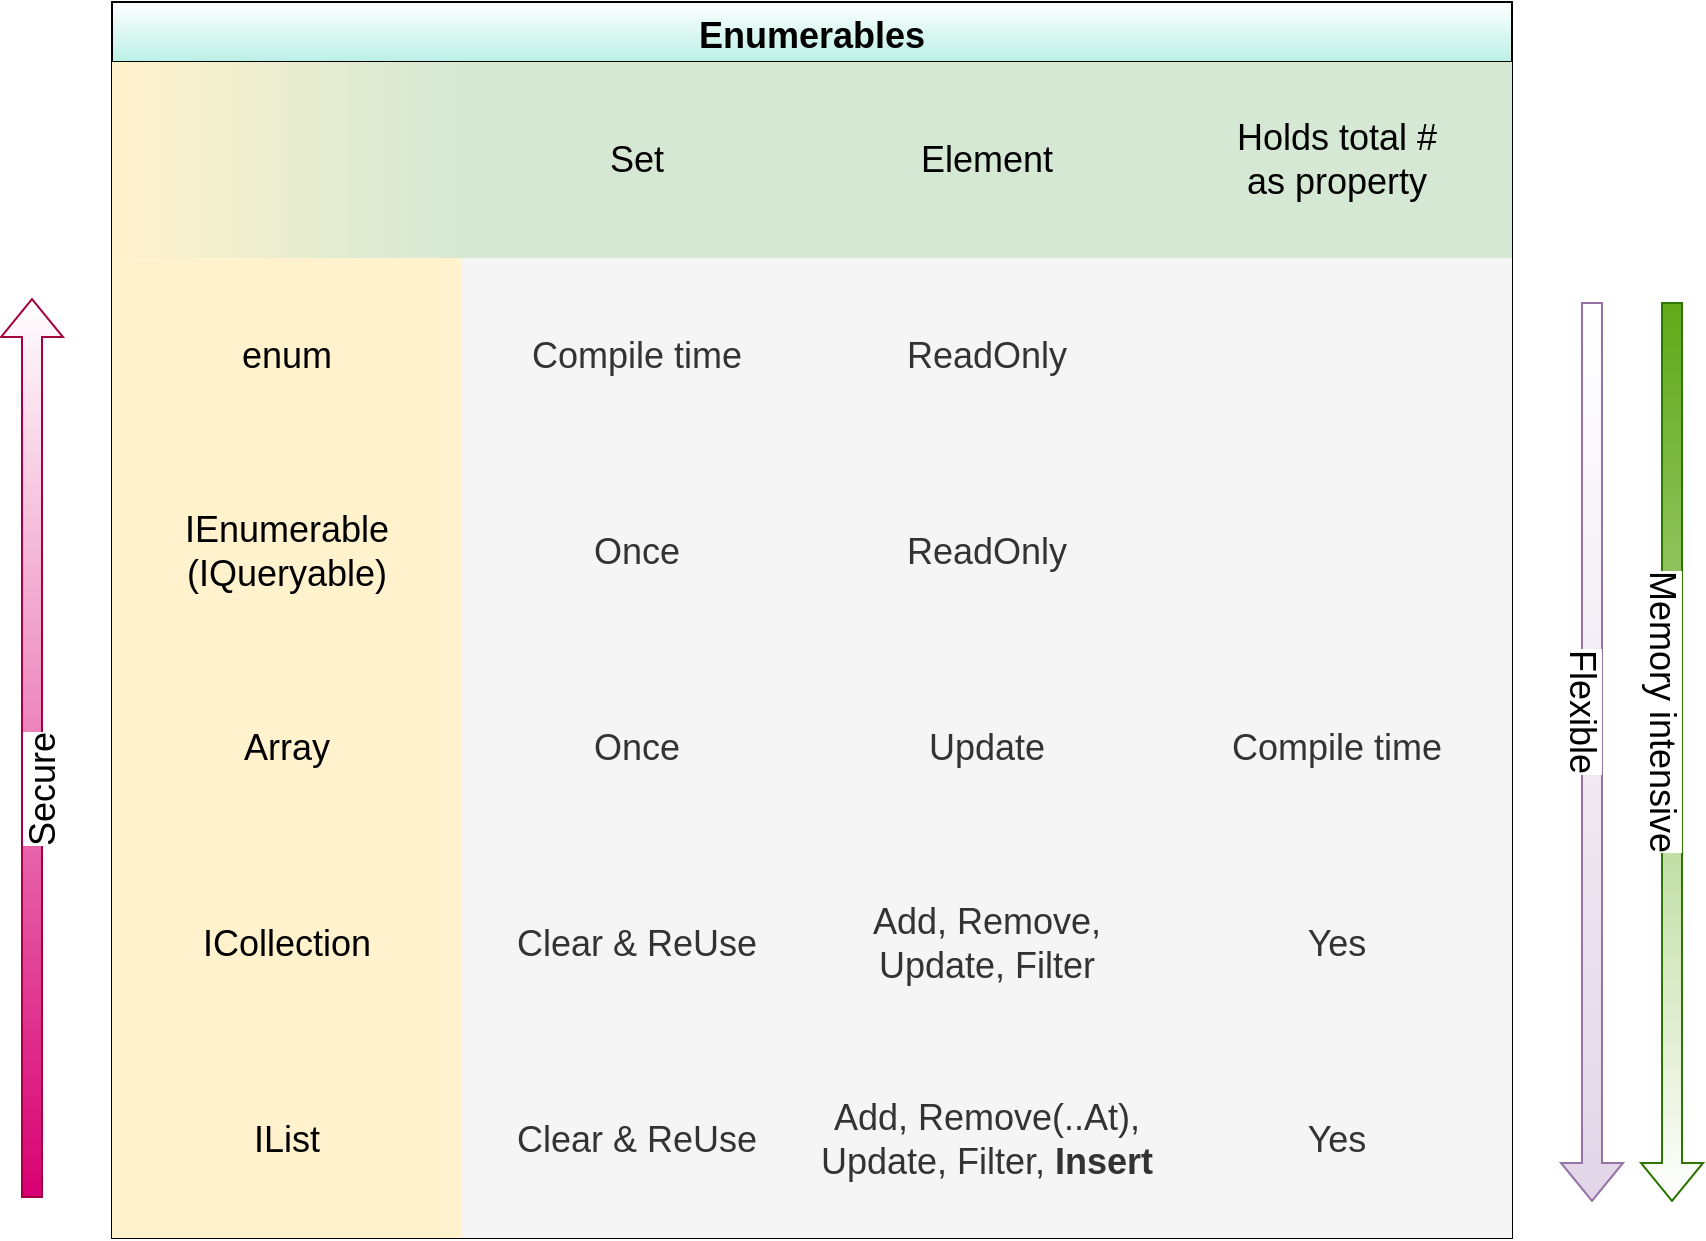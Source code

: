 <mxfile version="16.2.2" type="device"><diagram id="ENJ4QYI0h4XAQvElMASj" name="Page-1"><mxGraphModel dx="1047" dy="713" grid="1" gridSize="10" guides="1" tooltips="1" connect="1" arrows="1" fold="1" page="1" pageScale="1" pageWidth="1654" pageHeight="1169" math="0" shadow="0"><root><mxCell id="0"/><mxCell id="1" parent="0"/><mxCell id="hqyaAVsJIqPO6eZVe2Oo-2" value="Enumerables" style="shape=table;startSize=30;container=1;collapsible=0;childLayout=tableLayout;fontStyle=1;align=center;fontSize=18;swimlaneFillColor=none;gradientColor=#ffffff;fillColor=#BAF0E6;gradientDirection=north;" vertex="1" parent="1"><mxGeometry x="440" y="240" width="700" height="618" as="geometry"/></mxCell><mxCell id="hqyaAVsJIqPO6eZVe2Oo-32" style="shape=tableRow;horizontal=0;startSize=0;swimlaneHead=0;swimlaneBody=0;top=0;left=0;bottom=0;right=0;collapsible=0;dropTarget=0;fillColor=none;points=[[0,0.5],[1,0.5]];portConstraint=eastwest;" vertex="1" parent="hqyaAVsJIqPO6eZVe2Oo-2"><mxGeometry y="30" width="700" height="98" as="geometry"/></mxCell><mxCell id="hqyaAVsJIqPO6eZVe2Oo-33" style="shape=partialRectangle;html=1;whiteSpace=wrap;connectable=0;top=0;left=0;bottom=0;right=0;overflow=hidden;fontSize=18;gradientDirection=west;fillColor=#d5e8d4;strokeColor=#82b366;gradientColor=#FFF2CC;" vertex="1" parent="hqyaAVsJIqPO6eZVe2Oo-32"><mxGeometry width="175" height="98" as="geometry"><mxRectangle width="175" height="98" as="alternateBounds"/></mxGeometry></mxCell><mxCell id="hqyaAVsJIqPO6eZVe2Oo-34" value="Set" style="shape=partialRectangle;html=1;whiteSpace=wrap;connectable=0;fillColor=#d5e8d4;top=0;left=0;bottom=0;right=0;overflow=hidden;fontSize=18;strokeColor=#82b366;" vertex="1" parent="hqyaAVsJIqPO6eZVe2Oo-32"><mxGeometry x="175" width="175" height="98" as="geometry"><mxRectangle width="175" height="98" as="alternateBounds"/></mxGeometry></mxCell><mxCell id="hqyaAVsJIqPO6eZVe2Oo-35" value="Element" style="shape=partialRectangle;html=1;whiteSpace=wrap;connectable=0;fillColor=#d5e8d4;top=0;left=0;bottom=0;right=0;overflow=hidden;fontSize=18;strokeColor=#82b366;" vertex="1" parent="hqyaAVsJIqPO6eZVe2Oo-32"><mxGeometry x="350" width="175" height="98" as="geometry"><mxRectangle width="175" height="98" as="alternateBounds"/></mxGeometry></mxCell><mxCell id="hqyaAVsJIqPO6eZVe2Oo-37" value="Holds total #&lt;br&gt;as property" style="shape=partialRectangle;html=1;whiteSpace=wrap;connectable=0;fillColor=#d5e8d4;top=0;left=0;bottom=0;right=0;overflow=hidden;fontSize=18;strokeColor=#82b366;" vertex="1" parent="hqyaAVsJIqPO6eZVe2Oo-32"><mxGeometry x="525" width="175" height="98" as="geometry"><mxRectangle width="175" height="98" as="alternateBounds"/></mxGeometry></mxCell><mxCell id="hqyaAVsJIqPO6eZVe2Oo-3" value="" style="shape=tableRow;horizontal=0;startSize=0;swimlaneHead=0;swimlaneBody=0;top=0;left=0;bottom=0;right=0;collapsible=0;dropTarget=0;fillColor=none;points=[[0,0.5],[1,0.5]];portConstraint=eastwest;" vertex="1" parent="hqyaAVsJIqPO6eZVe2Oo-2"><mxGeometry y="128" width="700" height="98" as="geometry"/></mxCell><mxCell id="hqyaAVsJIqPO6eZVe2Oo-4" value="&lt;font style=&quot;font-size: 18px&quot;&gt;enum&lt;/font&gt;" style="shape=partialRectangle;html=1;whiteSpace=wrap;connectable=0;fillColor=#fff2cc;top=0;left=0;bottom=0;right=0;overflow=hidden;fontSize=18;strokeColor=#d6b656;" vertex="1" parent="hqyaAVsJIqPO6eZVe2Oo-3"><mxGeometry width="175" height="98" as="geometry"><mxRectangle width="175" height="98" as="alternateBounds"/></mxGeometry></mxCell><mxCell id="hqyaAVsJIqPO6eZVe2Oo-5" value="Compile time" style="shape=partialRectangle;html=1;whiteSpace=wrap;connectable=0;fillColor=#f5f5f5;top=0;left=0;bottom=0;right=0;overflow=hidden;fontSize=18;fontColor=#333333;strokeColor=#666666;" vertex="1" parent="hqyaAVsJIqPO6eZVe2Oo-3"><mxGeometry x="175" width="175" height="98" as="geometry"><mxRectangle width="175" height="98" as="alternateBounds"/></mxGeometry></mxCell><mxCell id="hqyaAVsJIqPO6eZVe2Oo-6" value="ReadOnly" style="shape=partialRectangle;html=1;whiteSpace=wrap;connectable=0;fillColor=#f5f5f5;top=0;left=0;bottom=0;right=0;overflow=hidden;fontSize=18;fontColor=#333333;strokeColor=#666666;" vertex="1" parent="hqyaAVsJIqPO6eZVe2Oo-3"><mxGeometry x="350" width="175" height="98" as="geometry"><mxRectangle width="175" height="98" as="alternateBounds"/></mxGeometry></mxCell><mxCell id="hqyaAVsJIqPO6eZVe2Oo-28" value="" style="shape=partialRectangle;html=1;whiteSpace=wrap;connectable=0;fillColor=#f5f5f5;top=0;left=0;bottom=0;right=0;overflow=hidden;fontSize=18;fontColor=#333333;strokeColor=#666666;" vertex="1" parent="hqyaAVsJIqPO6eZVe2Oo-3"><mxGeometry x="525" width="175" height="98" as="geometry"><mxRectangle width="175" height="98" as="alternateBounds"/></mxGeometry></mxCell><mxCell id="hqyaAVsJIqPO6eZVe2Oo-7" value="" style="shape=tableRow;horizontal=0;startSize=0;swimlaneHead=0;swimlaneBody=0;top=0;left=0;bottom=0;right=0;collapsible=0;dropTarget=0;fillColor=none;points=[[0,0.5],[1,0.5]];portConstraint=eastwest;" vertex="1" parent="hqyaAVsJIqPO6eZVe2Oo-2"><mxGeometry y="226" width="700" height="98" as="geometry"/></mxCell><mxCell id="hqyaAVsJIqPO6eZVe2Oo-8" value="IEnumerable&lt;br&gt;(IQueryable)" style="shape=partialRectangle;html=1;whiteSpace=wrap;connectable=0;fillColor=#fff2cc;top=0;left=0;bottom=0;right=0;overflow=hidden;fontSize=18;strokeColor=#d6b656;" vertex="1" parent="hqyaAVsJIqPO6eZVe2Oo-7"><mxGeometry width="175" height="98" as="geometry"><mxRectangle width="175" height="98" as="alternateBounds"/></mxGeometry></mxCell><mxCell id="hqyaAVsJIqPO6eZVe2Oo-9" value="Once" style="shape=partialRectangle;html=1;whiteSpace=wrap;connectable=0;fillColor=#f5f5f5;top=0;left=0;bottom=0;right=0;overflow=hidden;fontSize=18;fontColor=#333333;strokeColor=#666666;" vertex="1" parent="hqyaAVsJIqPO6eZVe2Oo-7"><mxGeometry x="175" width="175" height="98" as="geometry"><mxRectangle width="175" height="98" as="alternateBounds"/></mxGeometry></mxCell><mxCell id="hqyaAVsJIqPO6eZVe2Oo-10" value="&lt;span&gt;ReadOnly&lt;/span&gt;" style="shape=partialRectangle;html=1;whiteSpace=wrap;connectable=0;fillColor=#f5f5f5;top=0;left=0;bottom=0;right=0;overflow=hidden;fontSize=18;fontColor=#333333;strokeColor=#666666;" vertex="1" parent="hqyaAVsJIqPO6eZVe2Oo-7"><mxGeometry x="350" width="175" height="98" as="geometry"><mxRectangle width="175" height="98" as="alternateBounds"/></mxGeometry></mxCell><mxCell id="hqyaAVsJIqPO6eZVe2Oo-29" value="" style="shape=partialRectangle;html=1;whiteSpace=wrap;connectable=0;fillColor=#f5f5f5;top=0;left=0;bottom=0;right=0;overflow=hidden;fontSize=18;fontColor=#333333;strokeColor=#666666;" vertex="1" parent="hqyaAVsJIqPO6eZVe2Oo-7"><mxGeometry x="525" width="175" height="98" as="geometry"><mxRectangle width="175" height="98" as="alternateBounds"/></mxGeometry></mxCell><mxCell id="hqyaAVsJIqPO6eZVe2Oo-99" style="shape=tableRow;horizontal=0;startSize=0;swimlaneHead=0;swimlaneBody=0;top=0;left=0;bottom=0;right=0;collapsible=0;dropTarget=0;fillColor=none;points=[[0,0.5],[1,0.5]];portConstraint=eastwest;" vertex="1" parent="hqyaAVsJIqPO6eZVe2Oo-2"><mxGeometry y="324" width="700" height="98" as="geometry"/></mxCell><mxCell id="hqyaAVsJIqPO6eZVe2Oo-100" value="Array" style="shape=partialRectangle;html=1;whiteSpace=wrap;connectable=0;fillColor=#fff2cc;top=0;left=0;bottom=0;right=0;overflow=hidden;fontSize=18;strokeColor=#d6b656;" vertex="1" parent="hqyaAVsJIqPO6eZVe2Oo-99"><mxGeometry width="175" height="98" as="geometry"><mxRectangle width="175" height="98" as="alternateBounds"/></mxGeometry></mxCell><mxCell id="hqyaAVsJIqPO6eZVe2Oo-101" value="Once" style="shape=partialRectangle;html=1;whiteSpace=wrap;connectable=0;fillColor=#f5f5f5;top=0;left=0;bottom=0;right=0;overflow=hidden;fontSize=18;fontColor=#333333;strokeColor=#666666;" vertex="1" parent="hqyaAVsJIqPO6eZVe2Oo-99"><mxGeometry x="175" width="175" height="98" as="geometry"><mxRectangle width="175" height="98" as="alternateBounds"/></mxGeometry></mxCell><mxCell id="hqyaAVsJIqPO6eZVe2Oo-102" value="Update" style="shape=partialRectangle;html=1;whiteSpace=wrap;connectable=0;fillColor=#f5f5f5;top=0;left=0;bottom=0;right=0;overflow=hidden;fontSize=18;fontColor=#333333;strokeColor=#666666;" vertex="1" parent="hqyaAVsJIqPO6eZVe2Oo-99"><mxGeometry x="350" width="175" height="98" as="geometry"><mxRectangle width="175" height="98" as="alternateBounds"/></mxGeometry></mxCell><mxCell id="hqyaAVsJIqPO6eZVe2Oo-103" value="Compile time" style="shape=partialRectangle;html=1;whiteSpace=wrap;connectable=0;fillColor=#f5f5f5;top=0;left=0;bottom=0;right=0;overflow=hidden;fontSize=18;fontColor=#333333;strokeColor=#666666;" vertex="1" parent="hqyaAVsJIqPO6eZVe2Oo-99"><mxGeometry x="525" width="175" height="98" as="geometry"><mxRectangle width="175" height="98" as="alternateBounds"/></mxGeometry></mxCell><mxCell id="hqyaAVsJIqPO6eZVe2Oo-11" value="" style="shape=tableRow;horizontal=0;startSize=0;swimlaneHead=0;swimlaneBody=0;top=0;left=0;bottom=0;right=0;collapsible=0;dropTarget=0;fillColor=none;points=[[0,0.5],[1,0.5]];portConstraint=eastwest;" vertex="1" parent="hqyaAVsJIqPO6eZVe2Oo-2"><mxGeometry y="422" width="700" height="98" as="geometry"/></mxCell><mxCell id="hqyaAVsJIqPO6eZVe2Oo-12" value="&lt;font style=&quot;font-size: 18px&quot;&gt;ICollection&lt;br&gt;&lt;/font&gt;" style="shape=partialRectangle;html=1;whiteSpace=wrap;connectable=0;fillColor=#fff2cc;top=0;left=0;bottom=0;right=0;overflow=hidden;fontSize=18;strokeColor=#d6b656;" vertex="1" parent="hqyaAVsJIqPO6eZVe2Oo-11"><mxGeometry width="175" height="98" as="geometry"><mxRectangle width="175" height="98" as="alternateBounds"/></mxGeometry></mxCell><mxCell id="hqyaAVsJIqPO6eZVe2Oo-13" value="&lt;span&gt;Clear &amp;amp; ReUse&lt;/span&gt;" style="shape=partialRectangle;html=1;whiteSpace=wrap;connectable=0;fillColor=#f5f5f5;top=0;left=0;bottom=0;right=0;overflow=hidden;fontSize=18;fontColor=#333333;strokeColor=#666666;" vertex="1" parent="hqyaAVsJIqPO6eZVe2Oo-11"><mxGeometry x="175" width="175" height="98" as="geometry"><mxRectangle width="175" height="98" as="alternateBounds"/></mxGeometry></mxCell><mxCell id="hqyaAVsJIqPO6eZVe2Oo-14" value="Add, Remove, Update, Filter" style="shape=partialRectangle;html=1;whiteSpace=wrap;connectable=0;fillColor=#f5f5f5;top=0;left=0;bottom=0;right=0;overflow=hidden;fontSize=18;fontColor=#333333;strokeColor=#666666;" vertex="1" parent="hqyaAVsJIqPO6eZVe2Oo-11"><mxGeometry x="350" width="175" height="98" as="geometry"><mxRectangle width="175" height="98" as="alternateBounds"/></mxGeometry></mxCell><mxCell id="hqyaAVsJIqPO6eZVe2Oo-30" value="Yes" style="shape=partialRectangle;html=1;whiteSpace=wrap;connectable=0;fillColor=#f5f5f5;top=0;left=0;bottom=0;right=0;overflow=hidden;fontSize=18;fontColor=#333333;strokeColor=#666666;" vertex="1" parent="hqyaAVsJIqPO6eZVe2Oo-11"><mxGeometry x="525" width="175" height="98" as="geometry"><mxRectangle width="175" height="98" as="alternateBounds"/></mxGeometry></mxCell><mxCell id="hqyaAVsJIqPO6eZVe2Oo-18" style="shape=tableRow;horizontal=0;startSize=0;swimlaneHead=0;swimlaneBody=0;top=0;left=0;bottom=0;right=0;collapsible=0;dropTarget=0;fillColor=none;points=[[0,0.5],[1,0.5]];portConstraint=eastwest;" vertex="1" parent="hqyaAVsJIqPO6eZVe2Oo-2"><mxGeometry y="520" width="700" height="98" as="geometry"/></mxCell><mxCell id="hqyaAVsJIqPO6eZVe2Oo-19" value="&lt;font style=&quot;font-size: 18px&quot;&gt;IList&lt;/font&gt;" style="shape=partialRectangle;html=1;whiteSpace=wrap;connectable=0;fillColor=#fff2cc;top=0;left=0;bottom=0;right=0;overflow=hidden;fontSize=18;strokeColor=#d6b656;" vertex="1" parent="hqyaAVsJIqPO6eZVe2Oo-18"><mxGeometry width="175" height="98" as="geometry"><mxRectangle width="175" height="98" as="alternateBounds"/></mxGeometry></mxCell><mxCell id="hqyaAVsJIqPO6eZVe2Oo-20" value="Clear &amp;amp; ReUse" style="shape=partialRectangle;html=1;whiteSpace=wrap;connectable=0;fillColor=#f5f5f5;top=0;left=0;bottom=0;right=0;overflow=hidden;fontSize=18;fontColor=#333333;strokeColor=#666666;" vertex="1" parent="hqyaAVsJIqPO6eZVe2Oo-18"><mxGeometry x="175" width="175" height="98" as="geometry"><mxRectangle width="175" height="98" as="alternateBounds"/></mxGeometry></mxCell><mxCell id="hqyaAVsJIqPO6eZVe2Oo-21" value="Add, Remove(..At)&lt;span&gt;, Update, Filter,&amp;nbsp;&lt;/span&gt;&lt;b&gt;Insert&lt;/b&gt;" style="shape=partialRectangle;html=1;whiteSpace=wrap;connectable=0;fillColor=#f5f5f5;top=0;left=0;bottom=0;right=0;overflow=hidden;fontSize=18;fontColor=#333333;strokeColor=#666666;" vertex="1" parent="hqyaAVsJIqPO6eZVe2Oo-18"><mxGeometry x="350" width="175" height="98" as="geometry"><mxRectangle width="175" height="98" as="alternateBounds"/></mxGeometry></mxCell><mxCell id="hqyaAVsJIqPO6eZVe2Oo-31" value="&lt;span&gt;Yes&lt;/span&gt;" style="shape=partialRectangle;html=1;whiteSpace=wrap;connectable=0;fillColor=#f5f5f5;top=0;left=0;bottom=0;right=0;overflow=hidden;fontSize=18;fontColor=#333333;strokeColor=#666666;" vertex="1" parent="hqyaAVsJIqPO6eZVe2Oo-18"><mxGeometry x="525" width="175" height="98" as="geometry"><mxRectangle width="175" height="98" as="alternateBounds"/></mxGeometry></mxCell><mxCell id="hqyaAVsJIqPO6eZVe2Oo-132" value="" style="shape=flexArrow;endArrow=classic;html=1;rounded=0;fontFamily=Helvetica;fontSize=18;fontColor=default;fillColor=#d80073;strokeColor=#A50040;gradientColor=#ffffff;gradientDirection=north;" edge="1" parent="1"><mxGeometry width="50" height="50" relative="1" as="geometry"><mxPoint x="400" y="838" as="sourcePoint"/><mxPoint x="400" y="388" as="targetPoint"/></mxGeometry></mxCell><mxCell id="hqyaAVsJIqPO6eZVe2Oo-133" value="Secure" style="edgeLabel;html=1;align=center;verticalAlign=middle;resizable=0;points=[];fontSize=18;fontFamily=Helvetica;fontColor=default;rotation=-90;" vertex="1" connectable="0" parent="hqyaAVsJIqPO6eZVe2Oo-132"><mxGeometry x="-0.094" y="-5" relative="1" as="geometry"><mxPoint as="offset"/></mxGeometry></mxCell><mxCell id="hqyaAVsJIqPO6eZVe2Oo-134" value="" style="shape=flexArrow;endArrow=classic;html=1;rounded=0;fontFamily=Helvetica;fontSize=18;fontColor=default;fillColor=#e1d5e7;strokeColor=#9673a6;gradientColor=#ffffff;gradientDirection=north;" edge="1" parent="1"><mxGeometry width="50" height="50" relative="1" as="geometry"><mxPoint x="1180" y="390" as="sourcePoint"/><mxPoint x="1180" y="840" as="targetPoint"/></mxGeometry></mxCell><mxCell id="hqyaAVsJIqPO6eZVe2Oo-135" value="Flexible" style="edgeLabel;html=1;align=center;verticalAlign=middle;resizable=0;points=[];fontSize=18;fontFamily=Helvetica;fontColor=default;rotation=90;" vertex="1" connectable="0" parent="hqyaAVsJIqPO6eZVe2Oo-134"><mxGeometry x="-0.094" y="-5" relative="1" as="geometry"><mxPoint as="offset"/></mxGeometry></mxCell><mxCell id="hqyaAVsJIqPO6eZVe2Oo-137" value="" style="shape=flexArrow;endArrow=classic;html=1;rounded=0;fontFamily=Helvetica;fontSize=18;fontColor=default;fillColor=#60a917;strokeColor=#2D7600;gradientColor=#ffffff;" edge="1" parent="1"><mxGeometry width="50" height="50" relative="1" as="geometry"><mxPoint x="1220" y="390" as="sourcePoint"/><mxPoint x="1220" y="840" as="targetPoint"/></mxGeometry></mxCell><mxCell id="hqyaAVsJIqPO6eZVe2Oo-138" value="Memory intensive" style="edgeLabel;html=1;align=center;verticalAlign=middle;resizable=0;points=[];fontSize=18;fontFamily=Helvetica;fontColor=default;rotation=90;" vertex="1" connectable="0" parent="hqyaAVsJIqPO6eZVe2Oo-137"><mxGeometry x="-0.094" y="-5" relative="1" as="geometry"><mxPoint as="offset"/></mxGeometry></mxCell></root></mxGraphModel></diagram></mxfile>